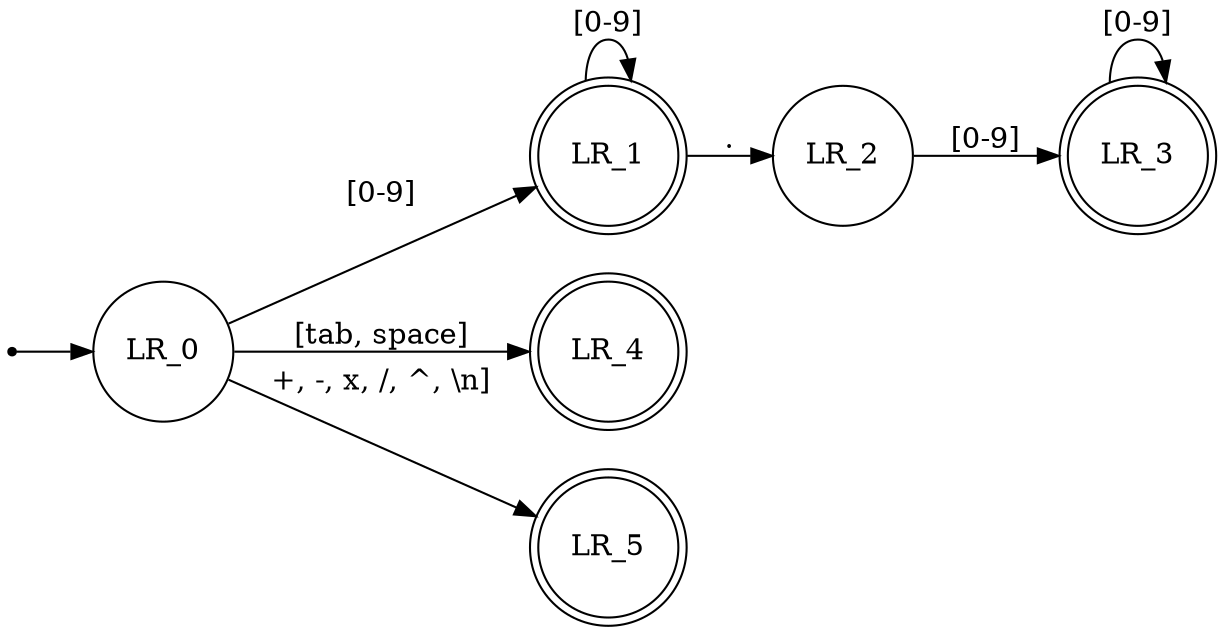digraph G{
	rankdir=LR;
	node [shape = doublecircle]; LR_1 LR_3 LR_4 LR_5;
	node [shape = circle];
	init [label="", shape=point]
	init -> LR_0 [style= "solid"]
	LR_0 -> LR_1 [label = "[0-9]"]
	LR_0 -> LR_4 [label = "[tab, space]"]
	LR_0 -> LR_5 [label = "+, -, x, /, ^, \\n]"]
	LR_1 -> LR_2 [label = "."]
	LR_2 -> LR_3 [label = "[0-9]"]
	LR_1 -> LR_1 [label = "[0-9]"]
	LR_3 -> LR_3 [label = "[0-9]"]
}
